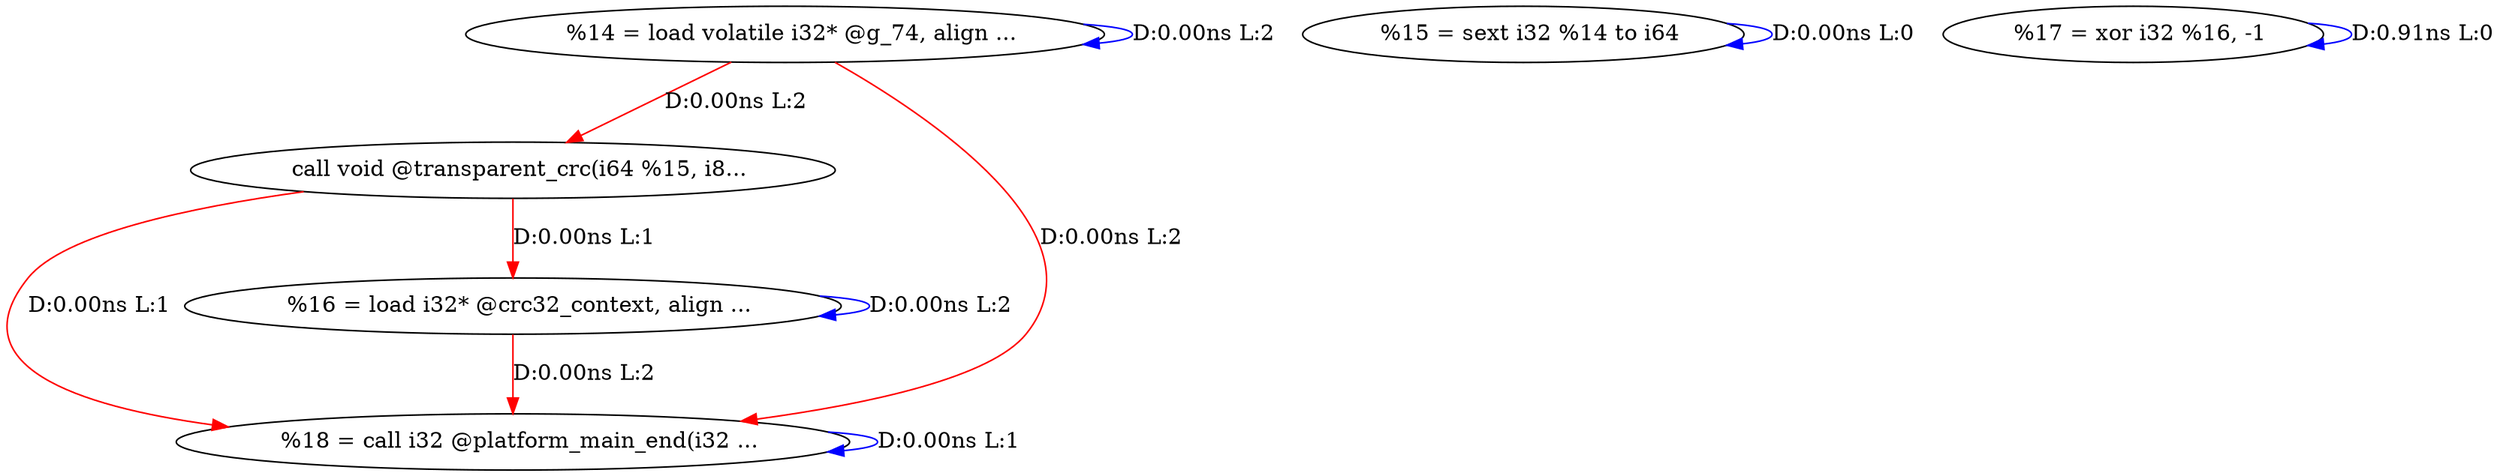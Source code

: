 digraph {
Node0x3c679e0[label="  %14 = load volatile i32* @g_74, align ..."];
Node0x3c679e0 -> Node0x3c679e0[label="D:0.00ns L:2",color=blue];
Node0x3c67ba0[label="  call void @transparent_crc(i64 %15, i8..."];
Node0x3c679e0 -> Node0x3c67ba0[label="D:0.00ns L:2",color=red];
Node0x3c67e40[label="  %18 = call i32 @platform_main_end(i32 ..."];
Node0x3c679e0 -> Node0x3c67e40[label="D:0.00ns L:2",color=red];
Node0x3c67ac0[label="  %15 = sext i32 %14 to i64"];
Node0x3c67ac0 -> Node0x3c67ac0[label="D:0.00ns L:0",color=blue];
Node0x3c67c80[label="  %16 = load i32* @crc32_context, align ..."];
Node0x3c67ba0 -> Node0x3c67c80[label="D:0.00ns L:1",color=red];
Node0x3c67ba0 -> Node0x3c67e40[label="D:0.00ns L:1",color=red];
Node0x3c67c80 -> Node0x3c67c80[label="D:0.00ns L:2",color=blue];
Node0x3c67c80 -> Node0x3c67e40[label="D:0.00ns L:2",color=red];
Node0x3c67d60[label="  %17 = xor i32 %16, -1"];
Node0x3c67d60 -> Node0x3c67d60[label="D:0.91ns L:0",color=blue];
Node0x3c67e40 -> Node0x3c67e40[label="D:0.00ns L:1",color=blue];
}
